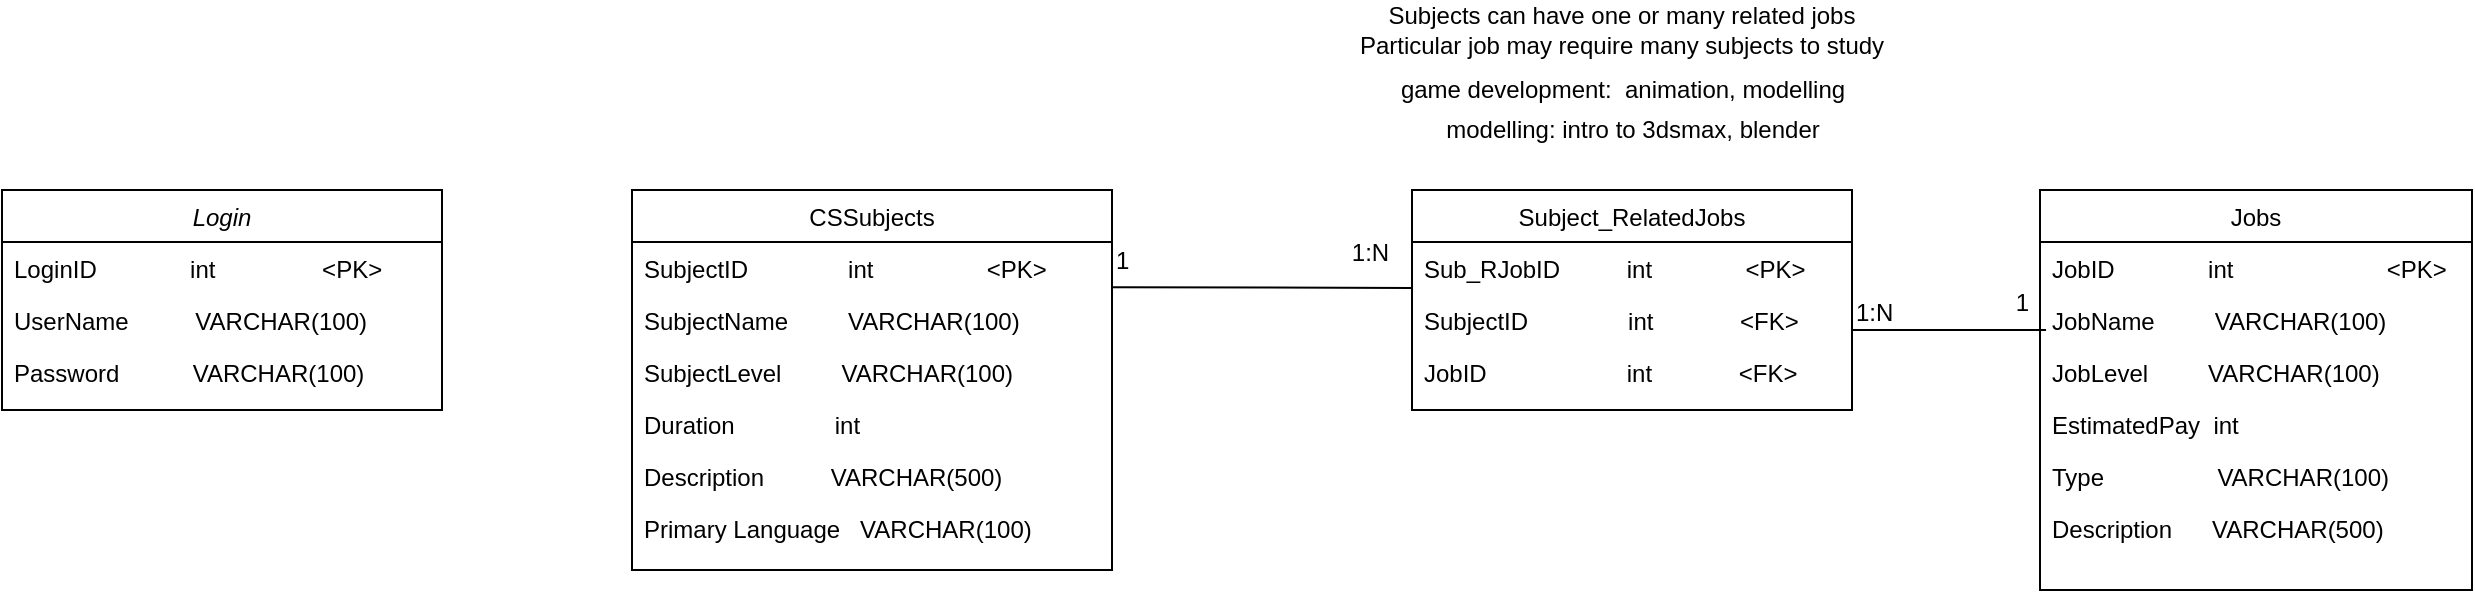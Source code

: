 <mxfile version="13.10.4" type="device"><diagram id="C5RBs43oDa-KdzZeNtuy" name="Page-1"><mxGraphModel dx="1038" dy="491" grid="1" gridSize="10" guides="1" tooltips="1" connect="1" arrows="1" fold="1" page="1" pageScale="1" pageWidth="827" pageHeight="1169" math="0" shadow="0"><root><mxCell id="WIyWlLk6GJQsqaUBKTNV-0"/><mxCell id="WIyWlLk6GJQsqaUBKTNV-1" parent="WIyWlLk6GJQsqaUBKTNV-0"/><mxCell id="zkfFHV4jXpPFQw0GAbJ--17" value="CSSubjects" style="swimlane;fontStyle=0;align=center;verticalAlign=top;childLayout=stackLayout;horizontal=1;startSize=26;horizontalStack=0;resizeParent=1;resizeLast=0;collapsible=1;marginBottom=0;rounded=0;shadow=0;strokeWidth=1;" parent="WIyWlLk6GJQsqaUBKTNV-1" vertex="1"><mxGeometry x="480" y="100" width="240" height="190" as="geometry"><mxRectangle x="550" y="140" width="160" height="26" as="alternateBounds"/></mxGeometry></mxCell><mxCell id="hlbXnTDZYpxy_a05rE1i-7" value="SubjectID               int                 &lt;PK&gt;&#10; " style="text;align=left;verticalAlign=top;spacingLeft=4;spacingRight=4;overflow=hidden;rotatable=0;points=[[0,0.5],[1,0.5]];portConstraint=eastwest;rounded=0;shadow=0;html=0;" parent="zkfFHV4jXpPFQw0GAbJ--17" vertex="1"><mxGeometry y="26" width="240" height="26" as="geometry"/></mxCell><mxCell id="zkfFHV4jXpPFQw0GAbJ--18" value="SubjectName         VARCHAR(100)&#10;  " style="text;align=left;verticalAlign=top;spacingLeft=4;spacingRight=4;overflow=hidden;rotatable=0;points=[[0,0.5],[1,0.5]];portConstraint=eastwest;" parent="zkfFHV4jXpPFQw0GAbJ--17" vertex="1"><mxGeometry y="52" width="240" height="26" as="geometry"/></mxCell><mxCell id="zkfFHV4jXpPFQw0GAbJ--19" value="SubjectLevel         VARCHAR(100)" style="text;align=left;verticalAlign=top;spacingLeft=4;spacingRight=4;overflow=hidden;rotatable=0;points=[[0,0.5],[1,0.5]];portConstraint=eastwest;rounded=0;shadow=0;html=0;" parent="zkfFHV4jXpPFQw0GAbJ--17" vertex="1"><mxGeometry y="78" width="240" height="26" as="geometry"/></mxCell><mxCell id="zkfFHV4jXpPFQw0GAbJ--20" value="Duration               int" style="text;align=left;verticalAlign=top;spacingLeft=4;spacingRight=4;overflow=hidden;rotatable=0;points=[[0,0.5],[1,0.5]];portConstraint=eastwest;rounded=0;shadow=0;html=0;" parent="zkfFHV4jXpPFQw0GAbJ--17" vertex="1"><mxGeometry y="104" width="240" height="26" as="geometry"/></mxCell><mxCell id="zkfFHV4jXpPFQw0GAbJ--21" value="Description          VARCHAR(500)" style="text;align=left;verticalAlign=top;spacingLeft=4;spacingRight=4;overflow=hidden;rotatable=0;points=[[0,0.5],[1,0.5]];portConstraint=eastwest;rounded=0;shadow=0;html=0;" parent="zkfFHV4jXpPFQw0GAbJ--17" vertex="1"><mxGeometry y="130" width="240" height="26" as="geometry"/></mxCell><mxCell id="jxoSXOpp_dlyORAMG0Rm-0" value="Primary Language   VARCHAR(100)" style="text;align=left;verticalAlign=top;spacingLeft=4;spacingRight=4;overflow=hidden;rotatable=0;points=[[0,0.5],[1,0.5]];portConstraint=eastwest;rounded=0;shadow=0;html=0;" parent="zkfFHV4jXpPFQw0GAbJ--17" vertex="1"><mxGeometry y="156" width="240" height="26" as="geometry"/></mxCell><mxCell id="0neCzvS5lsvh4QmJcWE_-23" value="Jobs" style="swimlane;fontStyle=0;align=center;verticalAlign=top;childLayout=stackLayout;horizontal=1;startSize=26;horizontalStack=0;resizeParent=1;resizeLast=0;collapsible=1;marginBottom=0;rounded=0;shadow=0;strokeWidth=1;" parent="WIyWlLk6GJQsqaUBKTNV-1" vertex="1"><mxGeometry x="1184" y="100" width="216" height="200" as="geometry"><mxRectangle x="550" y="140" width="160" height="26" as="alternateBounds"/></mxGeometry></mxCell><mxCell id="hlbXnTDZYpxy_a05rE1i-15" value="JobID              int                       &lt;PK&gt;&#10;" style="text;align=left;verticalAlign=top;spacingLeft=4;spacingRight=4;overflow=hidden;rotatable=0;points=[[0,0.5],[1,0.5]];portConstraint=eastwest;rounded=0;shadow=0;html=0;" parent="0neCzvS5lsvh4QmJcWE_-23" vertex="1"><mxGeometry y="26" width="216" height="26" as="geometry"/></mxCell><mxCell id="hlbXnTDZYpxy_a05rE1i-29" value="JobName         VARCHAR(100)" style="text;align=left;verticalAlign=top;spacingLeft=4;spacingRight=4;overflow=hidden;rotatable=0;points=[[0,0.5],[1,0.5]];portConstraint=eastwest;" parent="0neCzvS5lsvh4QmJcWE_-23" vertex="1"><mxGeometry y="52" width="216" height="26" as="geometry"/></mxCell><mxCell id="jxoSXOpp_dlyORAMG0Rm-3" value="JobLevel         VARCHAR(100)" style="text;align=left;verticalAlign=top;spacingLeft=4;spacingRight=4;overflow=hidden;rotatable=0;points=[[0,0.5],[1,0.5]];portConstraint=eastwest;" parent="0neCzvS5lsvh4QmJcWE_-23" vertex="1"><mxGeometry y="78" width="216" height="26" as="geometry"/></mxCell><mxCell id="0neCzvS5lsvh4QmJcWE_-25" value="EstimatedPay  int" style="text;align=left;verticalAlign=top;spacingLeft=4;spacingRight=4;overflow=hidden;rotatable=0;points=[[0,0.5],[1,0.5]];portConstraint=eastwest;rounded=0;shadow=0;html=0;" parent="0neCzvS5lsvh4QmJcWE_-23" vertex="1"><mxGeometry y="104" width="216" height="26" as="geometry"/></mxCell><mxCell id="0neCzvS5lsvh4QmJcWE_-26" value="Type                 VARCHAR(100)" style="text;align=left;verticalAlign=top;spacingLeft=4;spacingRight=4;overflow=hidden;rotatable=0;points=[[0,0.5],[1,0.5]];portConstraint=eastwest;rounded=0;shadow=0;html=0;" parent="0neCzvS5lsvh4QmJcWE_-23" vertex="1"><mxGeometry y="130" width="216" height="26" as="geometry"/></mxCell><mxCell id="0neCzvS5lsvh4QmJcWE_-27" value="Description      VARCHAR(500)" style="text;align=left;verticalAlign=top;spacingLeft=4;spacingRight=4;overflow=hidden;rotatable=0;points=[[0,0.5],[1,0.5]];portConstraint=eastwest;rounded=0;shadow=0;html=0;" parent="0neCzvS5lsvh4QmJcWE_-23" vertex="1"><mxGeometry y="156" width="216" height="26" as="geometry"/></mxCell><mxCell id="0neCzvS5lsvh4QmJcWE_-30" value="" style="endArrow=none;shadow=0;strokeWidth=1;rounded=0;endFill=1;edgeStyle=elbowEdgeStyle;elbow=vertical;" parent="WIyWlLk6GJQsqaUBKTNV-1" edge="1"><mxGeometry x="0.5" y="41" relative="1" as="geometry"><mxPoint x="720" y="148.59" as="sourcePoint"/><mxPoint x="870" y="149" as="targetPoint"/><mxPoint x="-40" y="32" as="offset"/></mxGeometry></mxCell><mxCell id="0neCzvS5lsvh4QmJcWE_-31" value="1" style="resizable=0;align=left;verticalAlign=bottom;labelBackgroundColor=none;fontSize=12;" parent="0neCzvS5lsvh4QmJcWE_-30" connectable="0" vertex="1"><mxGeometry x="-1" relative="1" as="geometry"><mxPoint y="-4.67" as="offset"/></mxGeometry></mxCell><mxCell id="0neCzvS5lsvh4QmJcWE_-32" value="1:N" style="resizable=0;align=right;verticalAlign=bottom;labelBackgroundColor=none;fontSize=12;" parent="0neCzvS5lsvh4QmJcWE_-30" connectable="0" vertex="1"><mxGeometry x="1" relative="1" as="geometry"><mxPoint x="-10" y="-9.06" as="offset"/></mxGeometry></mxCell><mxCell id="hlbXnTDZYpxy_a05rE1i-1" value="Login" style="swimlane;fontStyle=2;align=center;verticalAlign=top;childLayout=stackLayout;horizontal=1;startSize=26;horizontalStack=0;resizeParent=1;resizeLast=0;collapsible=1;marginBottom=0;rounded=0;shadow=0;strokeWidth=1;" parent="WIyWlLk6GJQsqaUBKTNV-1" vertex="1"><mxGeometry x="165" y="100" width="220" height="110" as="geometry"><mxRectangle x="230" y="140" width="160" height="26" as="alternateBounds"/></mxGeometry></mxCell><mxCell id="hlbXnTDZYpxy_a05rE1i-2" value="LoginID              int                &lt;PK&gt;" style="text;align=left;verticalAlign=top;spacingLeft=4;spacingRight=4;overflow=hidden;rotatable=0;points=[[0,0.5],[1,0.5]];portConstraint=eastwest;" parent="hlbXnTDZYpxy_a05rE1i-1" vertex="1"><mxGeometry y="26" width="220" height="26" as="geometry"/></mxCell><mxCell id="hlbXnTDZYpxy_a05rE1i-3" value="UserName          VARCHAR(100)" style="text;align=left;verticalAlign=top;spacingLeft=4;spacingRight=4;overflow=hidden;rotatable=0;points=[[0,0.5],[1,0.5]];portConstraint=eastwest;rounded=0;shadow=0;html=0;" parent="hlbXnTDZYpxy_a05rE1i-1" vertex="1"><mxGeometry y="52" width="220" height="26" as="geometry"/></mxCell><mxCell id="hlbXnTDZYpxy_a05rE1i-5" value="Password           VARCHAR(100)&#10;" style="text;align=left;verticalAlign=top;spacingLeft=4;spacingRight=4;overflow=hidden;rotatable=0;points=[[0,0.5],[1,0.5]];portConstraint=eastwest;" parent="hlbXnTDZYpxy_a05rE1i-1" vertex="1"><mxGeometry y="78" width="220" height="26" as="geometry"/></mxCell><mxCell id="hlbXnTDZYpxy_a05rE1i-26" value="Subjects can have one or many related jobs&lt;br&gt;Particular job may require many subjects to study" style="text;html=1;strokeColor=none;fillColor=none;align=center;verticalAlign=middle;whiteSpace=wrap;rounded=0;" parent="WIyWlLk6GJQsqaUBKTNV-1" vertex="1"><mxGeometry x="790" y="10" width="370" height="20" as="geometry"/></mxCell><mxCell id="hlbXnTDZYpxy_a05rE1i-27" value="game development:&amp;nbsp; animation, modelling" style="text;html=1;align=center;verticalAlign=middle;resizable=0;points=[];autosize=1;" parent="WIyWlLk6GJQsqaUBKTNV-1" vertex="1"><mxGeometry x="855" y="40" width="240" height="20" as="geometry"/></mxCell><mxCell id="hlbXnTDZYpxy_a05rE1i-28" value="modelling: intro to 3dsmax, blender" style="text;html=1;align=center;verticalAlign=middle;resizable=0;points=[];autosize=1;" parent="WIyWlLk6GJQsqaUBKTNV-1" vertex="1"><mxGeometry x="880" y="60" width="200" height="20" as="geometry"/></mxCell><mxCell id="FmeTsw-N4NbwQj6xd11c-1" value="Subject_RelatedJobs" style="swimlane;fontStyle=0;align=center;verticalAlign=top;childLayout=stackLayout;horizontal=1;startSize=26;horizontalStack=0;resizeParent=1;resizeLast=0;collapsible=1;marginBottom=0;rounded=0;shadow=0;strokeWidth=1;" parent="WIyWlLk6GJQsqaUBKTNV-1" vertex="1"><mxGeometry x="870" y="100" width="220" height="110" as="geometry"><mxRectangle x="550" y="140" width="160" height="26" as="alternateBounds"/></mxGeometry></mxCell><mxCell id="FmeTsw-N4NbwQj6xd11c-27" value="Sub_RJobID          int              &lt;PK&gt;&#10;" style="text;align=left;verticalAlign=top;spacingLeft=4;spacingRight=4;overflow=hidden;rotatable=0;points=[[0,0.5],[1,0.5]];portConstraint=eastwest;" parent="FmeTsw-N4NbwQj6xd11c-1" vertex="1"><mxGeometry y="26" width="220" height="26" as="geometry"/></mxCell><mxCell id="FmeTsw-N4NbwQj6xd11c-2" value="SubjectID               int             &lt;FK&gt;&#10; " style="text;align=left;verticalAlign=top;spacingLeft=4;spacingRight=4;overflow=hidden;rotatable=0;points=[[0,0.5],[1,0.5]];portConstraint=eastwest;rounded=0;shadow=0;html=0;" parent="FmeTsw-N4NbwQj6xd11c-1" vertex="1"><mxGeometry y="52" width="220" height="26" as="geometry"/></mxCell><mxCell id="FmeTsw-N4NbwQj6xd11c-3" value="JobID                     int             &lt;FK&gt;&#10;" style="text;align=left;verticalAlign=top;spacingLeft=4;spacingRight=4;overflow=hidden;rotatable=0;points=[[0,0.5],[1,0.5]];portConstraint=eastwest;" parent="FmeTsw-N4NbwQj6xd11c-1" vertex="1"><mxGeometry y="78" width="220" height="26" as="geometry"/></mxCell><mxCell id="FmeTsw-N4NbwQj6xd11c-9" value="" style="endArrow=none;shadow=0;strokeWidth=1;rounded=0;endFill=1;edgeStyle=elbowEdgeStyle;elbow=vertical;exitX=1;exitY=0.5;exitDx=0;exitDy=0;" parent="WIyWlLk6GJQsqaUBKTNV-1" source="FmeTsw-N4NbwQj6xd11c-3" edge="1"><mxGeometry x="0.5" y="41" relative="1" as="geometry"><mxPoint x="1097" y="161" as="sourcePoint"/><mxPoint x="1187" y="170" as="targetPoint"/><mxPoint x="-40" y="32" as="offset"/><Array as="points"><mxPoint x="1150" y="170"/></Array></mxGeometry></mxCell><mxCell id="FmeTsw-N4NbwQj6xd11c-10" value="1:N" style="resizable=0;align=left;verticalAlign=bottom;labelBackgroundColor=none;fontSize=12;" parent="FmeTsw-N4NbwQj6xd11c-9" connectable="0" vertex="1"><mxGeometry x="-1" relative="1" as="geometry"><mxPoint y="-21" as="offset"/></mxGeometry></mxCell><mxCell id="FmeTsw-N4NbwQj6xd11c-11" value="1" style="resizable=0;align=right;verticalAlign=bottom;labelBackgroundColor=none;fontSize=12;" parent="FmeTsw-N4NbwQj6xd11c-9" connectable="0" vertex="1"><mxGeometry x="1" relative="1" as="geometry"><mxPoint x="-7" y="-5.09" as="offset"/></mxGeometry></mxCell></root></mxGraphModel></diagram></mxfile>